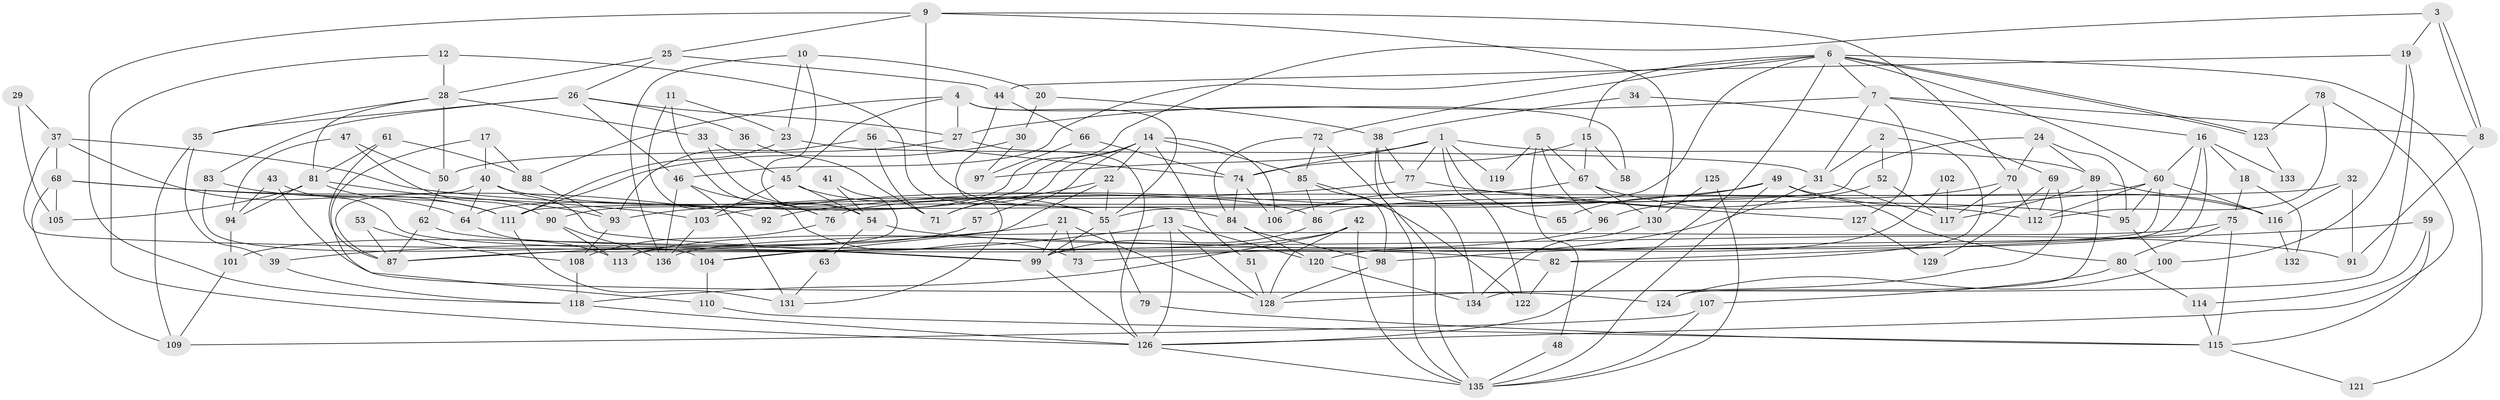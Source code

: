 // Generated by graph-tools (version 1.1) at 2025/50/03/09/25 04:50:06]
// undirected, 136 vertices, 272 edges
graph export_dot {
graph [start="1"]
  node [color=gray90,style=filled];
  1;
  2;
  3;
  4;
  5;
  6;
  7;
  8;
  9;
  10;
  11;
  12;
  13;
  14;
  15;
  16;
  17;
  18;
  19;
  20;
  21;
  22;
  23;
  24;
  25;
  26;
  27;
  28;
  29;
  30;
  31;
  32;
  33;
  34;
  35;
  36;
  37;
  38;
  39;
  40;
  41;
  42;
  43;
  44;
  45;
  46;
  47;
  48;
  49;
  50;
  51;
  52;
  53;
  54;
  55;
  56;
  57;
  58;
  59;
  60;
  61;
  62;
  63;
  64;
  65;
  66;
  67;
  68;
  69;
  70;
  71;
  72;
  73;
  74;
  75;
  76;
  77;
  78;
  79;
  80;
  81;
  82;
  83;
  84;
  85;
  86;
  87;
  88;
  89;
  90;
  91;
  92;
  93;
  94;
  95;
  96;
  97;
  98;
  99;
  100;
  101;
  102;
  103;
  104;
  105;
  106;
  107;
  108;
  109;
  110;
  111;
  112;
  113;
  114;
  115;
  116;
  117;
  118;
  119;
  120;
  121;
  122;
  123;
  124;
  125;
  126;
  127;
  128;
  129;
  130;
  131;
  132;
  133;
  134;
  135;
  136;
  1 -- 74;
  1 -- 89;
  1 -- 65;
  1 -- 77;
  1 -- 97;
  1 -- 119;
  1 -- 122;
  2 -- 82;
  2 -- 31;
  2 -- 52;
  3 -- 64;
  3 -- 8;
  3 -- 8;
  3 -- 19;
  4 -- 27;
  4 -- 55;
  4 -- 45;
  4 -- 58;
  4 -- 88;
  5 -- 67;
  5 -- 96;
  5 -- 48;
  5 -- 119;
  6 -- 123;
  6 -- 123;
  6 -- 7;
  6 -- 15;
  6 -- 46;
  6 -- 55;
  6 -- 60;
  6 -- 72;
  6 -- 121;
  6 -- 126;
  7 -- 27;
  7 -- 31;
  7 -- 8;
  7 -- 16;
  7 -- 127;
  8 -- 91;
  9 -- 118;
  9 -- 84;
  9 -- 25;
  9 -- 70;
  9 -- 130;
  10 -- 54;
  10 -- 20;
  10 -- 23;
  10 -- 136;
  11 -- 23;
  11 -- 76;
  11 -- 73;
  12 -- 55;
  12 -- 28;
  12 -- 126;
  13 -- 126;
  13 -- 120;
  13 -- 39;
  13 -- 128;
  14 -- 85;
  14 -- 22;
  14 -- 51;
  14 -- 57;
  14 -- 71;
  14 -- 90;
  14 -- 106;
  15 -- 74;
  15 -- 58;
  15 -- 67;
  16 -- 60;
  16 -- 18;
  16 -- 82;
  16 -- 99;
  16 -- 133;
  17 -- 88;
  17 -- 40;
  17 -- 110;
  18 -- 75;
  18 -- 132;
  19 -- 134;
  19 -- 44;
  19 -- 100;
  20 -- 30;
  20 -- 38;
  21 -- 99;
  21 -- 128;
  21 -- 73;
  21 -- 87;
  22 -- 104;
  22 -- 55;
  22 -- 71;
  23 -- 111;
  23 -- 31;
  24 -- 89;
  24 -- 70;
  24 -- 95;
  24 -- 111;
  25 -- 26;
  25 -- 28;
  25 -- 44;
  26 -- 35;
  26 -- 27;
  26 -- 36;
  26 -- 46;
  26 -- 83;
  27 -- 126;
  27 -- 50;
  28 -- 81;
  28 -- 33;
  28 -- 35;
  28 -- 50;
  29 -- 37;
  29 -- 105;
  30 -- 111;
  30 -- 97;
  31 -- 73;
  31 -- 117;
  32 -- 116;
  32 -- 91;
  32 -- 86;
  33 -- 45;
  33 -- 54;
  34 -- 38;
  34 -- 69;
  35 -- 109;
  35 -- 39;
  36 -- 71;
  37 -- 99;
  37 -- 95;
  37 -- 64;
  37 -- 68;
  38 -- 135;
  38 -- 77;
  38 -- 134;
  39 -- 118;
  40 -- 86;
  40 -- 99;
  40 -- 64;
  40 -- 87;
  41 -- 113;
  41 -- 54;
  42 -- 118;
  42 -- 128;
  42 -- 104;
  42 -- 135;
  43 -- 99;
  43 -- 94;
  43 -- 124;
  44 -- 66;
  44 -- 131;
  45 -- 55;
  45 -- 54;
  45 -- 103;
  46 -- 76;
  46 -- 131;
  46 -- 136;
  47 -- 50;
  47 -- 90;
  47 -- 94;
  48 -- 135;
  49 -- 135;
  49 -- 116;
  49 -- 65;
  49 -- 80;
  49 -- 92;
  50 -- 62;
  51 -- 128;
  52 -- 117;
  52 -- 106;
  53 -- 108;
  53 -- 87;
  54 -- 63;
  54 -- 91;
  55 -- 99;
  55 -- 79;
  56 -- 93;
  56 -- 71;
  56 -- 74;
  57 -- 101;
  59 -- 115;
  59 -- 98;
  59 -- 114;
  60 -- 87;
  60 -- 76;
  60 -- 95;
  60 -- 112;
  60 -- 116;
  61 -- 87;
  61 -- 81;
  61 -- 88;
  62 -- 87;
  62 -- 82;
  63 -- 131;
  64 -- 113;
  66 -- 74;
  66 -- 97;
  67 -- 103;
  67 -- 112;
  67 -- 130;
  68 -- 103;
  68 -- 92;
  68 -- 105;
  68 -- 109;
  69 -- 112;
  69 -- 128;
  69 -- 129;
  70 -- 112;
  70 -- 96;
  70 -- 117;
  72 -- 135;
  72 -- 84;
  72 -- 85;
  74 -- 106;
  74 -- 84;
  75 -- 80;
  75 -- 136;
  75 -- 115;
  76 -- 108;
  77 -- 93;
  77 -- 127;
  78 -- 112;
  78 -- 126;
  78 -- 123;
  79 -- 115;
  80 -- 114;
  80 -- 107;
  81 -- 111;
  81 -- 93;
  81 -- 94;
  81 -- 105;
  82 -- 122;
  83 -- 111;
  83 -- 104;
  84 -- 98;
  84 -- 120;
  85 -- 86;
  85 -- 98;
  85 -- 122;
  86 -- 99;
  88 -- 93;
  89 -- 124;
  89 -- 117;
  89 -- 116;
  90 -- 136;
  90 -- 113;
  93 -- 108;
  94 -- 101;
  95 -- 100;
  96 -- 113;
  98 -- 128;
  99 -- 126;
  100 -- 124;
  101 -- 109;
  102 -- 120;
  102 -- 117;
  103 -- 136;
  104 -- 110;
  107 -- 135;
  107 -- 109;
  108 -- 118;
  110 -- 115;
  111 -- 131;
  114 -- 115;
  115 -- 121;
  116 -- 132;
  118 -- 126;
  120 -- 134;
  123 -- 133;
  125 -- 135;
  125 -- 130;
  126 -- 135;
  127 -- 129;
  130 -- 134;
}

